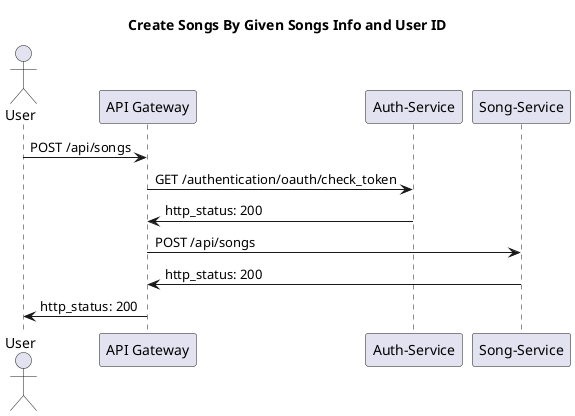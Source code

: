 @startuml
    title : Create Songs By Given Songs Info and User ID
    actor "User" as user
    participant "API Gateway" as api_gw
    participant "Auth-Service" as auth
    participant "Song-Service" as song_service

    user -> api_gw: POST /api/songs
    api_gw -> auth: GET /authentication/oauth/check_token
    api_gw <- auth: http_status: 200
    api_gw -> song_service: POST /api/songs
    api_gw <- song_service: http_status: 200
    user <- api_gw: http_status: 200
    
@enduml